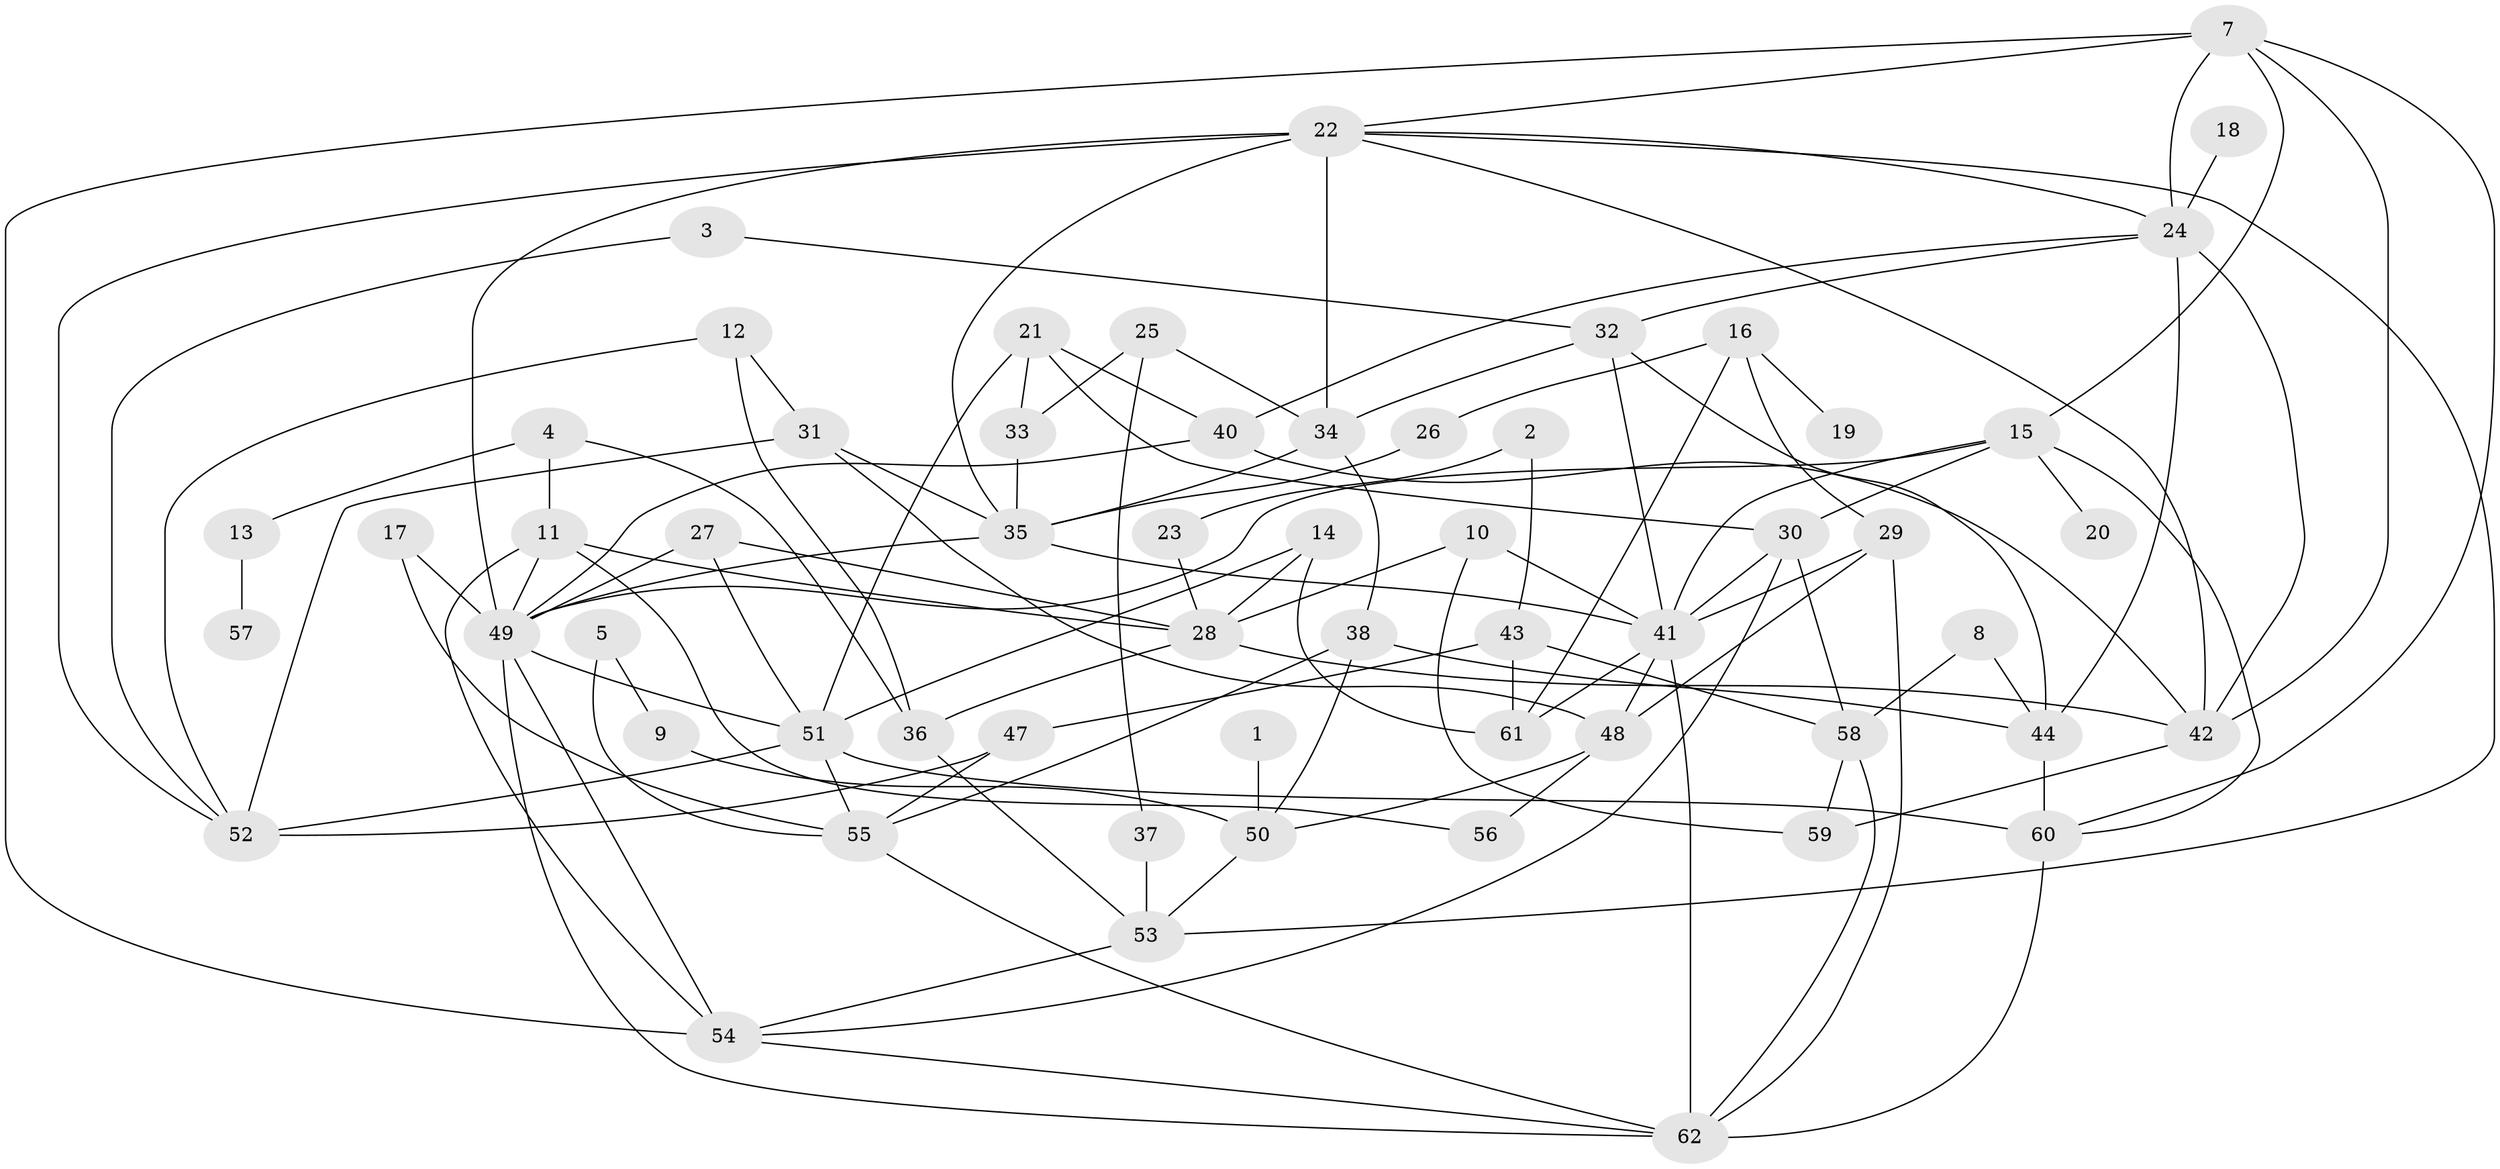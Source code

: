 // original degree distribution, {4: 0.21774193548387097, 2: 0.25806451612903225, 1: 0.16129032258064516, 5: 0.08064516129032258, 3: 0.1774193548387097, 8: 0.024193548387096774, 6: 0.04838709677419355, 0: 0.03225806451612903}
// Generated by graph-tools (version 1.1) at 2025/00/03/09/25 03:00:40]
// undirected, 58 vertices, 119 edges
graph export_dot {
graph [start="1"]
  node [color=gray90,style=filled];
  1;
  2;
  3;
  4;
  5;
  7;
  8;
  9;
  10;
  11;
  12;
  13;
  14;
  15;
  16;
  17;
  18;
  19;
  20;
  21;
  22;
  23;
  24;
  25;
  26;
  27;
  28;
  29;
  30;
  31;
  32;
  33;
  34;
  35;
  36;
  37;
  38;
  40;
  41;
  42;
  43;
  44;
  47;
  48;
  49;
  50;
  51;
  52;
  53;
  54;
  55;
  56;
  57;
  58;
  59;
  60;
  61;
  62;
  1 -- 50 [weight=1.0];
  2 -- 23 [weight=1.0];
  2 -- 43 [weight=1.0];
  3 -- 32 [weight=1.0];
  3 -- 52 [weight=1.0];
  4 -- 11 [weight=1.0];
  4 -- 13 [weight=1.0];
  4 -- 36 [weight=1.0];
  5 -- 9 [weight=1.0];
  5 -- 55 [weight=2.0];
  7 -- 15 [weight=1.0];
  7 -- 22 [weight=1.0];
  7 -- 24 [weight=1.0];
  7 -- 42 [weight=1.0];
  7 -- 54 [weight=1.0];
  7 -- 60 [weight=1.0];
  8 -- 44 [weight=1.0];
  8 -- 58 [weight=1.0];
  9 -- 50 [weight=1.0];
  10 -- 28 [weight=1.0];
  10 -- 41 [weight=1.0];
  10 -- 59 [weight=1.0];
  11 -- 28 [weight=1.0];
  11 -- 49 [weight=1.0];
  11 -- 54 [weight=1.0];
  11 -- 56 [weight=1.0];
  12 -- 31 [weight=1.0];
  12 -- 36 [weight=1.0];
  12 -- 52 [weight=1.0];
  13 -- 57 [weight=1.0];
  14 -- 28 [weight=1.0];
  14 -- 51 [weight=1.0];
  14 -- 61 [weight=1.0];
  15 -- 20 [weight=1.0];
  15 -- 30 [weight=1.0];
  15 -- 41 [weight=1.0];
  15 -- 49 [weight=1.0];
  15 -- 60 [weight=1.0];
  16 -- 19 [weight=1.0];
  16 -- 26 [weight=1.0];
  16 -- 29 [weight=1.0];
  16 -- 61 [weight=1.0];
  17 -- 49 [weight=1.0];
  17 -- 55 [weight=1.0];
  18 -- 24 [weight=1.0];
  21 -- 30 [weight=1.0];
  21 -- 33 [weight=1.0];
  21 -- 40 [weight=1.0];
  21 -- 51 [weight=1.0];
  22 -- 24 [weight=1.0];
  22 -- 34 [weight=1.0];
  22 -- 35 [weight=1.0];
  22 -- 42 [weight=1.0];
  22 -- 49 [weight=2.0];
  22 -- 52 [weight=1.0];
  22 -- 53 [weight=1.0];
  23 -- 28 [weight=1.0];
  24 -- 32 [weight=1.0];
  24 -- 40 [weight=1.0];
  24 -- 42 [weight=1.0];
  24 -- 44 [weight=1.0];
  25 -- 33 [weight=1.0];
  25 -- 34 [weight=1.0];
  25 -- 37 [weight=1.0];
  26 -- 35 [weight=1.0];
  27 -- 28 [weight=1.0];
  27 -- 49 [weight=1.0];
  27 -- 51 [weight=1.0];
  28 -- 36 [weight=1.0];
  28 -- 42 [weight=1.0];
  29 -- 41 [weight=1.0];
  29 -- 48 [weight=1.0];
  29 -- 62 [weight=1.0];
  30 -- 41 [weight=1.0];
  30 -- 54 [weight=1.0];
  30 -- 58 [weight=1.0];
  31 -- 35 [weight=1.0];
  31 -- 48 [weight=1.0];
  31 -- 52 [weight=1.0];
  32 -- 34 [weight=1.0];
  32 -- 41 [weight=1.0];
  32 -- 44 [weight=1.0];
  33 -- 35 [weight=1.0];
  34 -- 35 [weight=1.0];
  34 -- 38 [weight=1.0];
  35 -- 41 [weight=1.0];
  35 -- 49 [weight=1.0];
  36 -- 53 [weight=1.0];
  37 -- 53 [weight=1.0];
  38 -- 44 [weight=1.0];
  38 -- 50 [weight=1.0];
  38 -- 55 [weight=2.0];
  40 -- 42 [weight=1.0];
  40 -- 49 [weight=1.0];
  41 -- 48 [weight=1.0];
  41 -- 61 [weight=1.0];
  41 -- 62 [weight=1.0];
  42 -- 59 [weight=1.0];
  43 -- 47 [weight=1.0];
  43 -- 58 [weight=1.0];
  43 -- 61 [weight=1.0];
  44 -- 60 [weight=1.0];
  47 -- 52 [weight=1.0];
  47 -- 55 [weight=1.0];
  48 -- 50 [weight=1.0];
  48 -- 56 [weight=1.0];
  49 -- 51 [weight=1.0];
  49 -- 54 [weight=1.0];
  49 -- 62 [weight=1.0];
  50 -- 53 [weight=1.0];
  51 -- 52 [weight=1.0];
  51 -- 55 [weight=1.0];
  51 -- 60 [weight=1.0];
  53 -- 54 [weight=1.0];
  54 -- 62 [weight=1.0];
  55 -- 62 [weight=1.0];
  58 -- 59 [weight=1.0];
  58 -- 62 [weight=1.0];
  60 -- 62 [weight=1.0];
}
